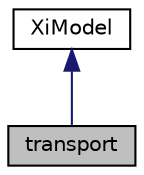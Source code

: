 digraph "transport"
{
  bgcolor="transparent";
  edge [fontname="Helvetica",fontsize="10",labelfontname="Helvetica",labelfontsize="10"];
  node [fontname="Helvetica",fontsize="10",shape=record];
  Node1 [label="transport",height=0.2,width=0.4,color="black", fillcolor="grey75", style="filled", fontcolor="black"];
  Node2 -> Node1 [dir="back",color="midnightblue",fontsize="10",style="solid",fontname="Helvetica"];
  Node2 [label="XiModel",height=0.2,width=0.4,color="black",URL="$a02999.html",tooltip="Base-class for all Xi models used by the b-Xi combustion model. See Technical Report SH/RE/01R for de..."];
}
